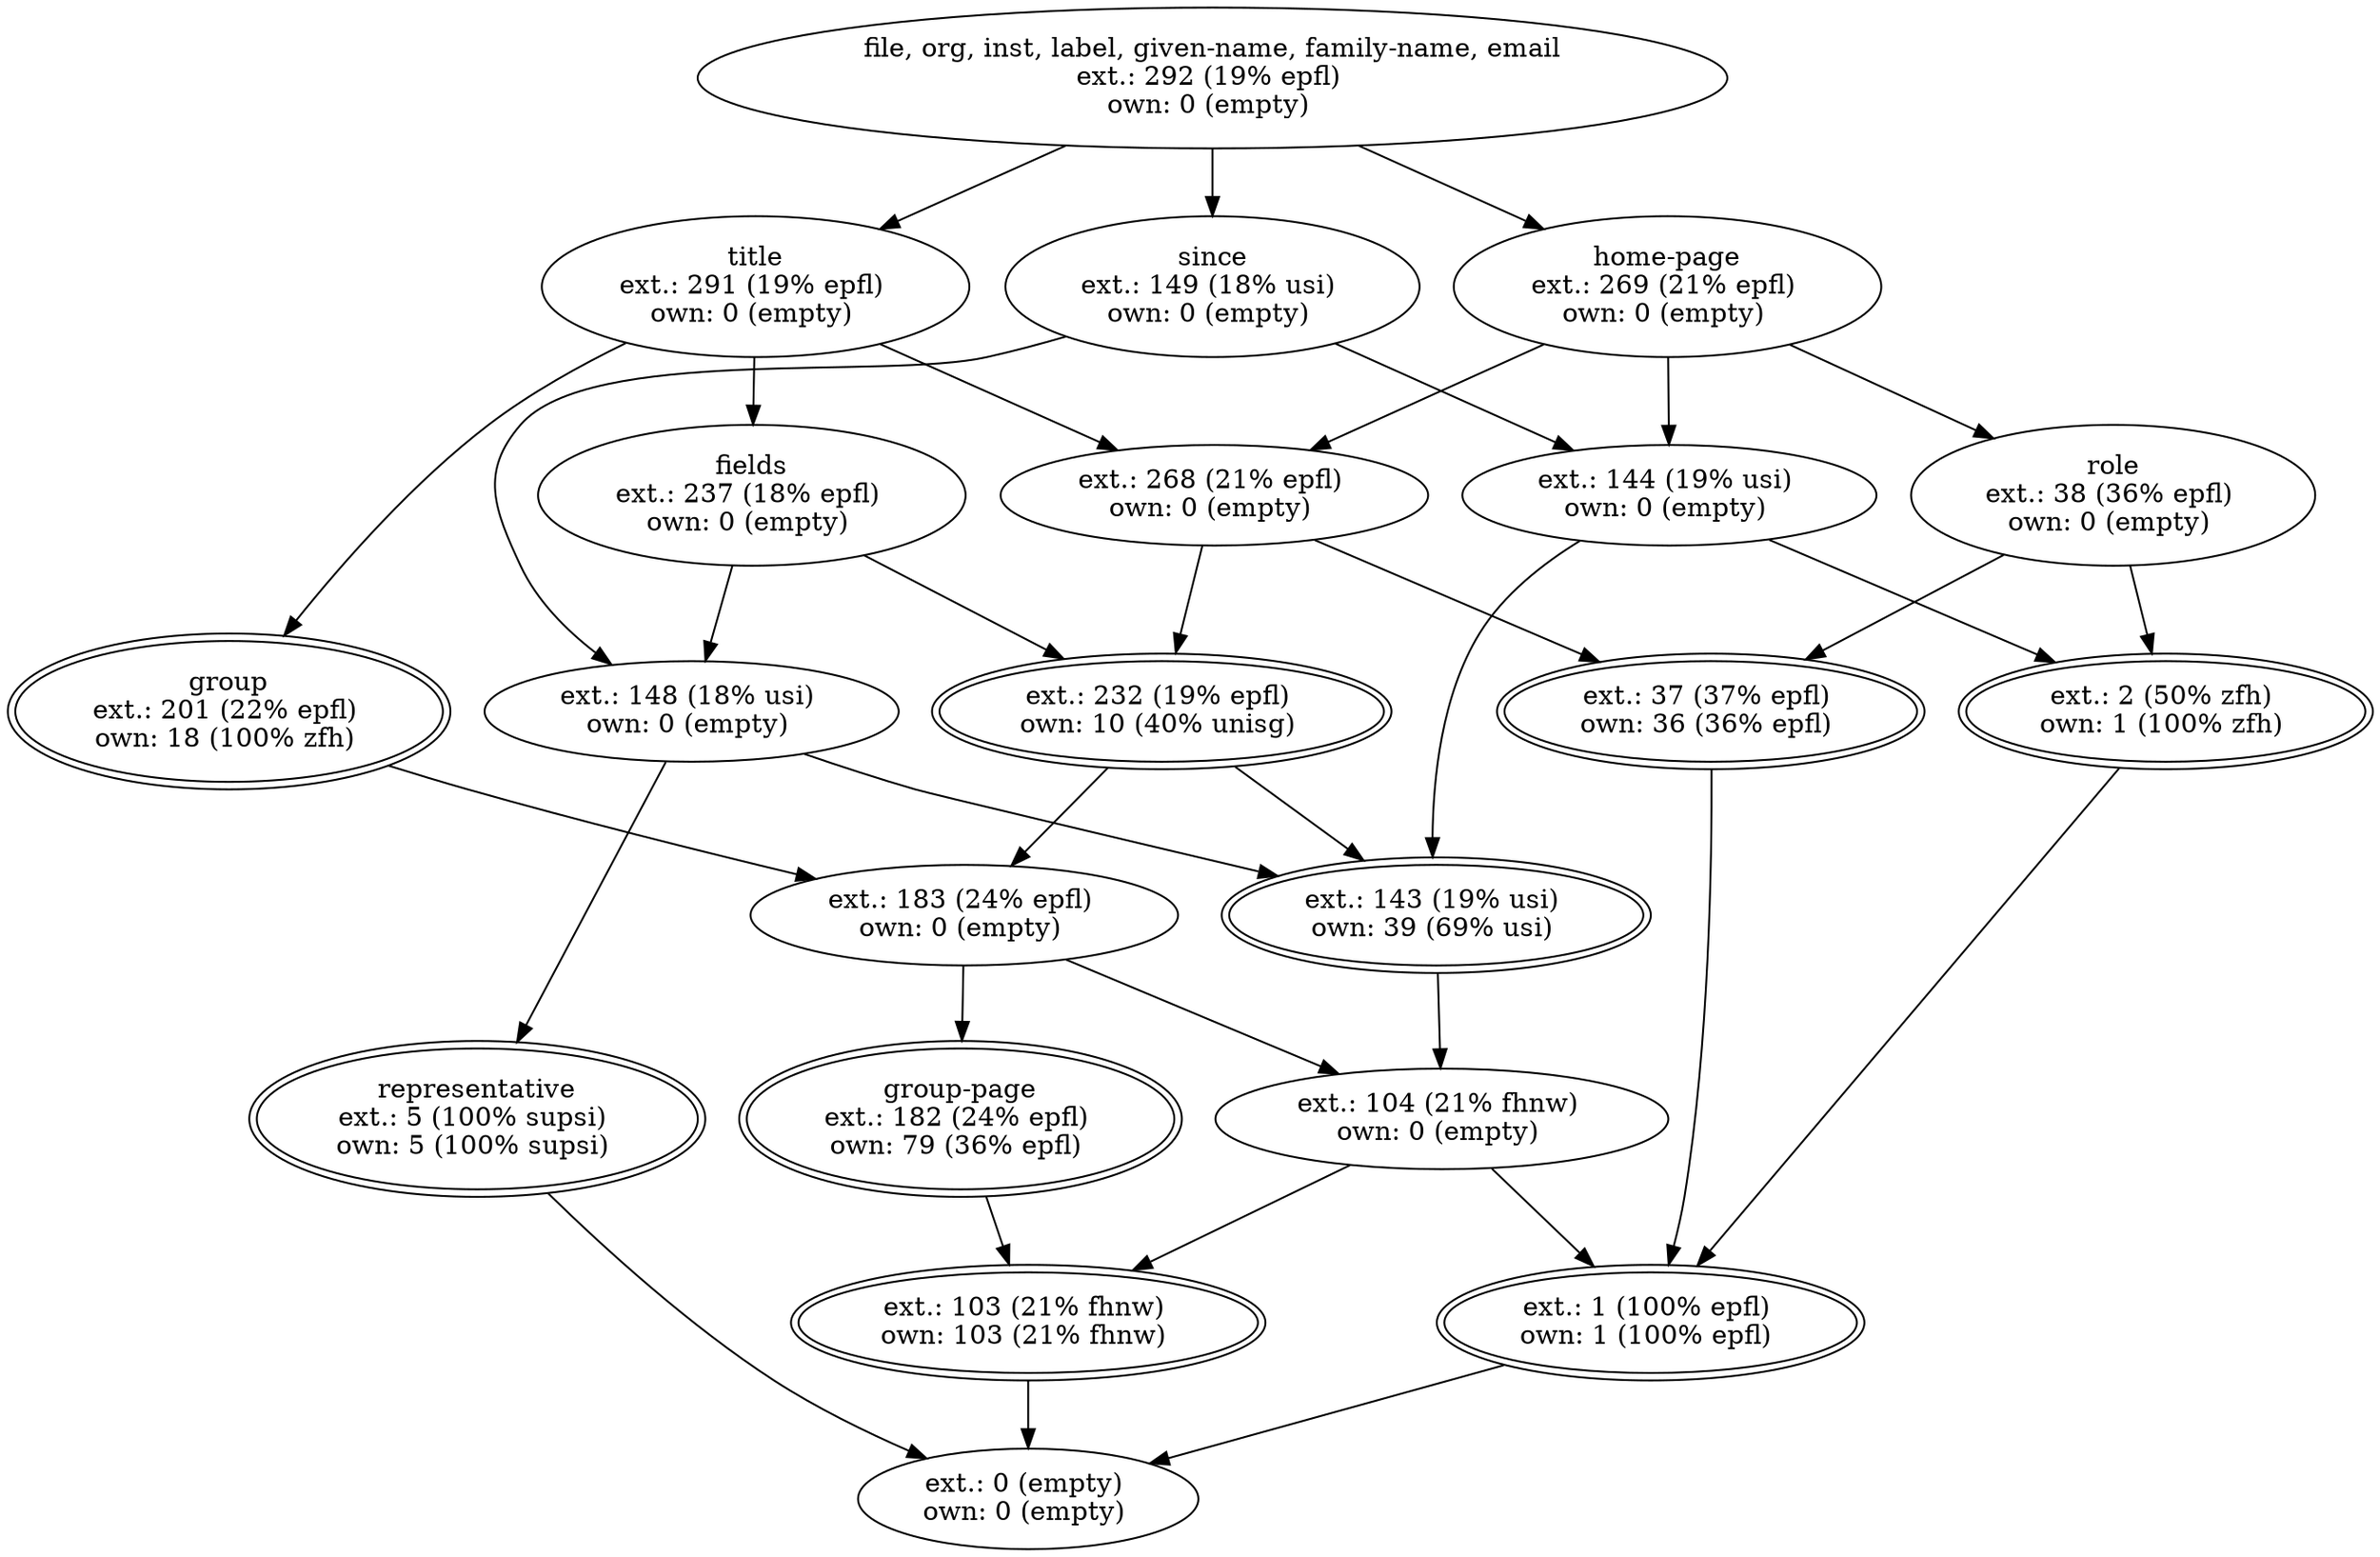 digraph d{
1 [label="file, org, inst, label, given-name, family-name, email
ext.: 292 (19% epfl) 
own: 0 (empty) "]
2 [label="ext.: 103 (21% fhnw) 
own: 103 (21% fhnw) ", peripheries = 2]
3 [label="group-page
ext.: 182 (24% epfl) 
own: 79 (36% epfl) ", peripheries = 2]
4 [label="ext.: 104 (21% fhnw) 
own: 0 (empty) "]
5 [label="ext.: 183 (24% epfl) 
own: 0 (empty) "]
6 [label="ext.: 1 (100% epfl) 
own: 1 (100% epfl) ", peripheries = 2]
7 [label="ext.: 268 (21% epfl) 
own: 0 (empty) "]
8 [label="ext.: 37 (37% epfl) 
own: 36 (36% epfl) ", peripheries = 2]
9 [label="ext.: 143 (19% usi) 
own: 39 (69% usi) ", peripheries = 2]
10 [label="ext.: 232 (19% epfl) 
own: 10 (40% unisg) ", peripheries = 2]
11 [label="ext.: 148 (18% usi) 
own: 0 (empty) "]
12 [label="fields
ext.: 237 (18% epfl) 
own: 0 (empty) "]
13 [label="title
ext.: 291 (19% epfl) 
own: 0 (empty) "]
14 [label="representative
ext.: 5 (100% supsi) 
own: 5 (100% supsi) ", peripheries = 2]
15 [label="ext.: 144 (19% usi) 
own: 0 (empty) "]
16 [label="home-page
ext.: 269 (21% epfl) 
own: 0 (empty) "]
17 [label="ext.: 2 (50% zfh) 
own: 1 (100% zfh) ", peripheries = 2]
18 [label="role
ext.: 38 (36% epfl) 
own: 0 (empty) "]
19 [label="since
ext.: 149 (18% usi) 
own: 0 (empty) "]
20 [label="group
ext.: 201 (22% epfl) 
own: 18 (100% zfh) ", peripheries = 2]
21 [label="ext.: 0 (empty) 
own: 0 (empty) "]
1->13;
1->16;
1->19;
13->7;
13->12;
13->20;
16->7;
16->15;
16->18;
19->15;
7->8;
7->10;
12->10;
12->11;
15->17;
18->8;
18->17;
10->5;
10->9;
11->9;
11->14;
5->3;
5->4;
9->4;
3->2;
4->2;
4->6;
2->21;
6->21;
19->11;
15->9;
20->5;
8->6;
17->6;
14->21;
}